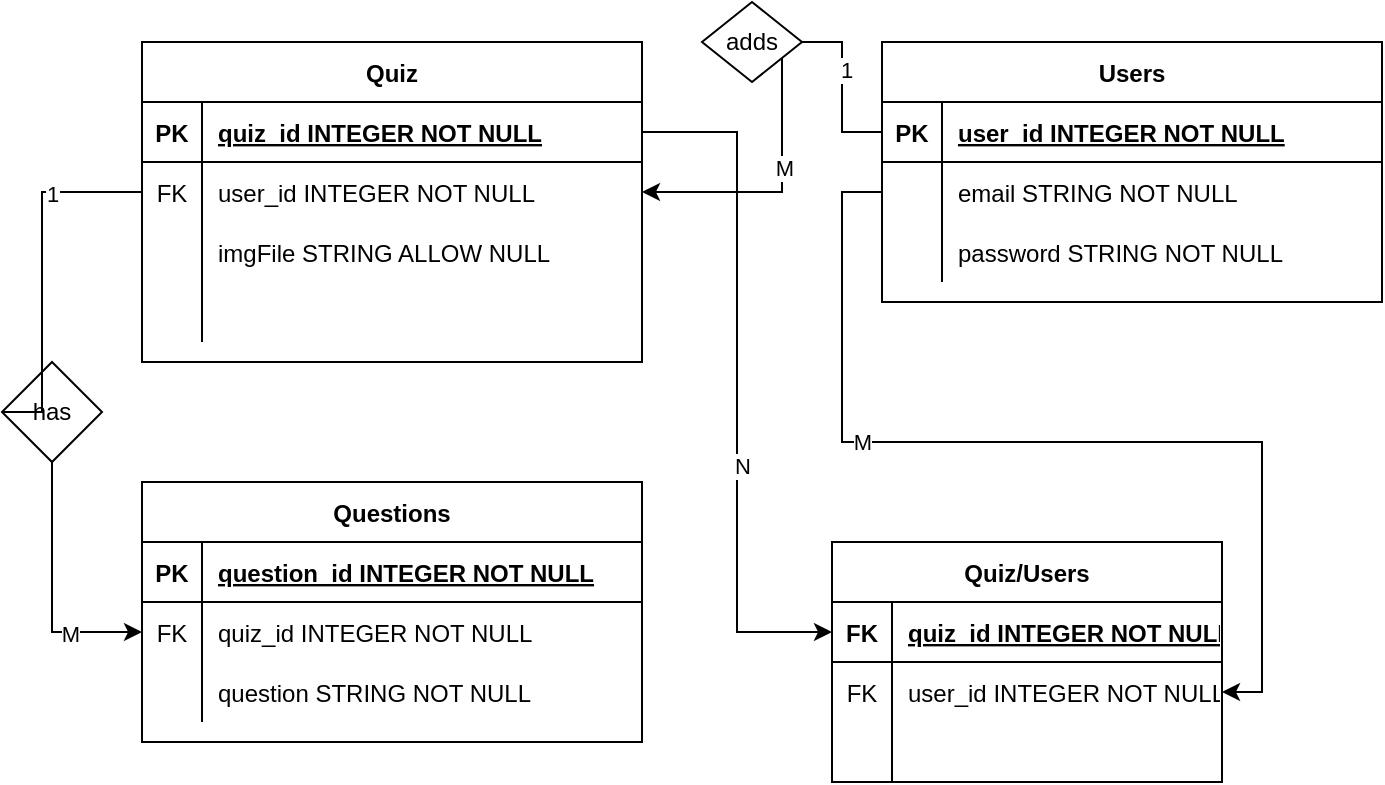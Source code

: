 <mxfile version="17.4.0" type="device"><diagram id="R2lEEEUBdFMjLlhIrx00" name="Page-1"><mxGraphModel dx="695" dy="769" grid="1" gridSize="10" guides="1" tooltips="1" connect="1" arrows="1" fold="1" page="1" pageScale="1" pageWidth="850" pageHeight="1100" math="0" shadow="0" extFonts="Permanent Marker^https://fonts.googleapis.com/css?family=Permanent+Marker"><root><mxCell id="0"/><mxCell id="1" parent="0"/><mxCell id="C-vyLk0tnHw3VtMMgP7b-2" value="Users" style="shape=table;startSize=30;container=1;collapsible=1;childLayout=tableLayout;fixedRows=1;rowLines=0;fontStyle=1;align=center;resizeLast=1;" parent="1" vertex="1"><mxGeometry x="450" y="120" width="250" height="130" as="geometry"/></mxCell><mxCell id="C-vyLk0tnHw3VtMMgP7b-3" value="" style="shape=partialRectangle;collapsible=0;dropTarget=0;pointerEvents=0;fillColor=none;points=[[0,0.5],[1,0.5]];portConstraint=eastwest;top=0;left=0;right=0;bottom=1;" parent="C-vyLk0tnHw3VtMMgP7b-2" vertex="1"><mxGeometry y="30" width="250" height="30" as="geometry"/></mxCell><mxCell id="C-vyLk0tnHw3VtMMgP7b-4" value="PK" style="shape=partialRectangle;overflow=hidden;connectable=0;fillColor=none;top=0;left=0;bottom=0;right=0;fontStyle=1;" parent="C-vyLk0tnHw3VtMMgP7b-3" vertex="1"><mxGeometry width="30" height="30" as="geometry"/></mxCell><mxCell id="C-vyLk0tnHw3VtMMgP7b-5" value="user_id INTEGER NOT NULL" style="shape=partialRectangle;overflow=hidden;connectable=0;fillColor=none;top=0;left=0;bottom=0;right=0;align=left;spacingLeft=6;fontStyle=5;" parent="C-vyLk0tnHw3VtMMgP7b-3" vertex="1"><mxGeometry x="30" width="220" height="30" as="geometry"/></mxCell><mxCell id="C-vyLk0tnHw3VtMMgP7b-6" value="" style="shape=partialRectangle;collapsible=0;dropTarget=0;pointerEvents=0;fillColor=none;points=[[0,0.5],[1,0.5]];portConstraint=eastwest;top=0;left=0;right=0;bottom=0;" parent="C-vyLk0tnHw3VtMMgP7b-2" vertex="1"><mxGeometry y="60" width="250" height="30" as="geometry"/></mxCell><mxCell id="C-vyLk0tnHw3VtMMgP7b-7" value="" style="shape=partialRectangle;overflow=hidden;connectable=0;fillColor=none;top=0;left=0;bottom=0;right=0;" parent="C-vyLk0tnHw3VtMMgP7b-6" vertex="1"><mxGeometry width="30" height="30" as="geometry"/></mxCell><mxCell id="C-vyLk0tnHw3VtMMgP7b-8" value="email STRING NOT NULL" style="shape=partialRectangle;overflow=hidden;connectable=0;fillColor=none;top=0;left=0;bottom=0;right=0;align=left;spacingLeft=6;" parent="C-vyLk0tnHw3VtMMgP7b-6" vertex="1"><mxGeometry x="30" width="220" height="30" as="geometry"/></mxCell><mxCell id="C-vyLk0tnHw3VtMMgP7b-9" value="" style="shape=partialRectangle;collapsible=0;dropTarget=0;pointerEvents=0;fillColor=none;points=[[0,0.5],[1,0.5]];portConstraint=eastwest;top=0;left=0;right=0;bottom=0;" parent="C-vyLk0tnHw3VtMMgP7b-2" vertex="1"><mxGeometry y="90" width="250" height="30" as="geometry"/></mxCell><mxCell id="C-vyLk0tnHw3VtMMgP7b-10" value="" style="shape=partialRectangle;overflow=hidden;connectable=0;fillColor=none;top=0;left=0;bottom=0;right=0;" parent="C-vyLk0tnHw3VtMMgP7b-9" vertex="1"><mxGeometry width="30" height="30" as="geometry"/></mxCell><mxCell id="C-vyLk0tnHw3VtMMgP7b-11" value="password STRING NOT NULL" style="shape=partialRectangle;overflow=hidden;connectable=0;fillColor=none;top=0;left=0;bottom=0;right=0;align=left;spacingLeft=6;" parent="C-vyLk0tnHw3VtMMgP7b-9" vertex="1"><mxGeometry x="30" width="220" height="30" as="geometry"/></mxCell><mxCell id="C-vyLk0tnHw3VtMMgP7b-23" value="Questions" style="shape=table;startSize=30;container=1;collapsible=1;childLayout=tableLayout;fixedRows=1;rowLines=0;fontStyle=1;align=center;resizeLast=1;" parent="1" vertex="1"><mxGeometry x="80" y="340" width="250" height="130" as="geometry"/></mxCell><mxCell id="C-vyLk0tnHw3VtMMgP7b-24" value="" style="shape=partialRectangle;collapsible=0;dropTarget=0;pointerEvents=0;fillColor=none;points=[[0,0.5],[1,0.5]];portConstraint=eastwest;top=0;left=0;right=0;bottom=1;" parent="C-vyLk0tnHw3VtMMgP7b-23" vertex="1"><mxGeometry y="30" width="250" height="30" as="geometry"/></mxCell><mxCell id="C-vyLk0tnHw3VtMMgP7b-25" value="PK" style="shape=partialRectangle;overflow=hidden;connectable=0;fillColor=none;top=0;left=0;bottom=0;right=0;fontStyle=1;" parent="C-vyLk0tnHw3VtMMgP7b-24" vertex="1"><mxGeometry width="30" height="30" as="geometry"><mxRectangle width="30" height="30" as="alternateBounds"/></mxGeometry></mxCell><mxCell id="C-vyLk0tnHw3VtMMgP7b-26" value="question_id INTEGER NOT NULL" style="shape=partialRectangle;overflow=hidden;connectable=0;fillColor=none;top=0;left=0;bottom=0;right=0;align=left;spacingLeft=6;fontStyle=5;" parent="C-vyLk0tnHw3VtMMgP7b-24" vertex="1"><mxGeometry x="30" width="220" height="30" as="geometry"><mxRectangle width="220" height="30" as="alternateBounds"/></mxGeometry></mxCell><mxCell id="C-vyLk0tnHw3VtMMgP7b-27" value="" style="shape=partialRectangle;collapsible=0;dropTarget=0;pointerEvents=0;fillColor=none;points=[[0,0.5],[1,0.5]];portConstraint=eastwest;top=0;left=0;right=0;bottom=0;" parent="C-vyLk0tnHw3VtMMgP7b-23" vertex="1"><mxGeometry y="60" width="250" height="30" as="geometry"/></mxCell><mxCell id="C-vyLk0tnHw3VtMMgP7b-28" value="FK" style="shape=partialRectangle;overflow=hidden;connectable=0;fillColor=none;top=0;left=0;bottom=0;right=0;" parent="C-vyLk0tnHw3VtMMgP7b-27" vertex="1"><mxGeometry width="30" height="30" as="geometry"><mxRectangle width="30" height="30" as="alternateBounds"/></mxGeometry></mxCell><mxCell id="C-vyLk0tnHw3VtMMgP7b-29" value="quiz_id INTEGER NOT NULL" style="shape=partialRectangle;overflow=hidden;connectable=0;fillColor=none;top=0;left=0;bottom=0;right=0;align=left;spacingLeft=6;" parent="C-vyLk0tnHw3VtMMgP7b-27" vertex="1"><mxGeometry x="30" width="220" height="30" as="geometry"><mxRectangle width="220" height="30" as="alternateBounds"/></mxGeometry></mxCell><mxCell id="rpBbFwH1d6ttA4eePEH--14" value="" style="shape=partialRectangle;collapsible=0;dropTarget=0;pointerEvents=0;fillColor=none;points=[[0,0.5],[1,0.5]];portConstraint=eastwest;top=0;left=0;right=0;bottom=0;" vertex="1" parent="C-vyLk0tnHw3VtMMgP7b-23"><mxGeometry y="90" width="250" height="30" as="geometry"/></mxCell><mxCell id="rpBbFwH1d6ttA4eePEH--15" value="" style="shape=partialRectangle;overflow=hidden;connectable=0;fillColor=none;top=0;left=0;bottom=0;right=0;" vertex="1" parent="rpBbFwH1d6ttA4eePEH--14"><mxGeometry width="30" height="30" as="geometry"><mxRectangle width="30" height="30" as="alternateBounds"/></mxGeometry></mxCell><mxCell id="rpBbFwH1d6ttA4eePEH--16" value="question STRING NOT NULL" style="shape=partialRectangle;overflow=hidden;connectable=0;fillColor=none;top=0;left=0;bottom=0;right=0;align=left;spacingLeft=6;" vertex="1" parent="rpBbFwH1d6ttA4eePEH--14"><mxGeometry x="30" width="220" height="30" as="geometry"><mxRectangle width="220" height="30" as="alternateBounds"/></mxGeometry></mxCell><mxCell id="rpBbFwH1d6ttA4eePEH--1" value="Quiz" style="shape=table;startSize=30;container=1;collapsible=1;childLayout=tableLayout;fixedRows=1;rowLines=0;fontStyle=1;align=center;resizeLast=1;" vertex="1" parent="1"><mxGeometry x="80" y="120" width="250" height="160" as="geometry"/></mxCell><mxCell id="rpBbFwH1d6ttA4eePEH--2" value="" style="shape=partialRectangle;collapsible=0;dropTarget=0;pointerEvents=0;fillColor=none;points=[[0,0.5],[1,0.5]];portConstraint=eastwest;top=0;left=0;right=0;bottom=1;" vertex="1" parent="rpBbFwH1d6ttA4eePEH--1"><mxGeometry y="30" width="250" height="30" as="geometry"/></mxCell><mxCell id="rpBbFwH1d6ttA4eePEH--3" value="PK" style="shape=partialRectangle;overflow=hidden;connectable=0;fillColor=none;top=0;left=0;bottom=0;right=0;fontStyle=1;" vertex="1" parent="rpBbFwH1d6ttA4eePEH--2"><mxGeometry width="30" height="30" as="geometry"><mxRectangle width="30" height="30" as="alternateBounds"/></mxGeometry></mxCell><mxCell id="rpBbFwH1d6ttA4eePEH--4" value="quiz_id INTEGER NOT NULL" style="shape=partialRectangle;overflow=hidden;connectable=0;fillColor=none;top=0;left=0;bottom=0;right=0;align=left;spacingLeft=6;fontStyle=5;" vertex="1" parent="rpBbFwH1d6ttA4eePEH--2"><mxGeometry x="30" width="220" height="30" as="geometry"><mxRectangle width="220" height="30" as="alternateBounds"/></mxGeometry></mxCell><mxCell id="rpBbFwH1d6ttA4eePEH--5" value="" style="shape=partialRectangle;collapsible=0;dropTarget=0;pointerEvents=0;fillColor=none;points=[[0,0.5],[1,0.5]];portConstraint=eastwest;top=0;left=0;right=0;bottom=0;" vertex="1" parent="rpBbFwH1d6ttA4eePEH--1"><mxGeometry y="60" width="250" height="30" as="geometry"/></mxCell><mxCell id="rpBbFwH1d6ttA4eePEH--6" value="FK" style="shape=partialRectangle;overflow=hidden;connectable=0;fillColor=none;top=0;left=0;bottom=0;right=0;" vertex="1" parent="rpBbFwH1d6ttA4eePEH--5"><mxGeometry width="30" height="30" as="geometry"><mxRectangle width="30" height="30" as="alternateBounds"/></mxGeometry></mxCell><mxCell id="rpBbFwH1d6ttA4eePEH--7" value="user_id INTEGER NOT NULL" style="shape=partialRectangle;overflow=hidden;connectable=0;fillColor=none;top=0;left=0;bottom=0;right=0;align=left;spacingLeft=6;" vertex="1" parent="rpBbFwH1d6ttA4eePEH--5"><mxGeometry x="30" width="220" height="30" as="geometry"><mxRectangle width="220" height="30" as="alternateBounds"/></mxGeometry></mxCell><mxCell id="rpBbFwH1d6ttA4eePEH--8" value="" style="shape=partialRectangle;collapsible=0;dropTarget=0;pointerEvents=0;fillColor=none;points=[[0,0.5],[1,0.5]];portConstraint=eastwest;top=0;left=0;right=0;bottom=0;" vertex="1" parent="rpBbFwH1d6ttA4eePEH--1"><mxGeometry y="90" width="250" height="30" as="geometry"/></mxCell><mxCell id="rpBbFwH1d6ttA4eePEH--9" value="" style="shape=partialRectangle;overflow=hidden;connectable=0;fillColor=none;top=0;left=0;bottom=0;right=0;" vertex="1" parent="rpBbFwH1d6ttA4eePEH--8"><mxGeometry width="30" height="30" as="geometry"><mxRectangle width="30" height="30" as="alternateBounds"/></mxGeometry></mxCell><mxCell id="rpBbFwH1d6ttA4eePEH--10" value="imgFile STRING ALLOW NULL" style="shape=partialRectangle;overflow=hidden;connectable=0;fillColor=none;top=0;left=0;bottom=0;right=0;align=left;spacingLeft=6;" vertex="1" parent="rpBbFwH1d6ttA4eePEH--8"><mxGeometry x="30" width="220" height="30" as="geometry"><mxRectangle width="220" height="30" as="alternateBounds"/></mxGeometry></mxCell><mxCell id="rpBbFwH1d6ttA4eePEH--11" value="" style="shape=partialRectangle;collapsible=0;dropTarget=0;pointerEvents=0;fillColor=none;points=[[0,0.5],[1,0.5]];portConstraint=eastwest;top=0;left=0;right=0;bottom=0;" vertex="1" parent="rpBbFwH1d6ttA4eePEH--1"><mxGeometry y="120" width="250" height="30" as="geometry"/></mxCell><mxCell id="rpBbFwH1d6ttA4eePEH--12" value="" style="shape=partialRectangle;overflow=hidden;connectable=0;fillColor=none;top=0;left=0;bottom=0;right=0;" vertex="1" parent="rpBbFwH1d6ttA4eePEH--11"><mxGeometry width="30" height="30" as="geometry"><mxRectangle width="30" height="30" as="alternateBounds"/></mxGeometry></mxCell><mxCell id="rpBbFwH1d6ttA4eePEH--13" value="" style="shape=partialRectangle;overflow=hidden;connectable=0;fillColor=none;top=0;left=0;bottom=0;right=0;align=left;spacingLeft=6;" vertex="1" parent="rpBbFwH1d6ttA4eePEH--11"><mxGeometry x="30" width="220" height="30" as="geometry"><mxRectangle width="220" height="30" as="alternateBounds"/></mxGeometry></mxCell><mxCell id="rpBbFwH1d6ttA4eePEH--18" style="edgeStyle=orthogonalEdgeStyle;rounded=0;orthogonalLoop=1;jettySize=auto;html=1;entryX=0;entryY=0.5;entryDx=0;entryDy=0;startArrow=none;" edge="1" parent="1" source="rpBbFwH1d6ttA4eePEH--30" target="C-vyLk0tnHw3VtMMgP7b-27"><mxGeometry relative="1" as="geometry"/></mxCell><mxCell id="rpBbFwH1d6ttA4eePEH--20" value="M" style="edgeLabel;html=1;align=center;verticalAlign=middle;resizable=0;points=[];" vertex="1" connectable="0" parent="rpBbFwH1d6ttA4eePEH--18"><mxGeometry x="0.439" y="-1" relative="1" as="geometry"><mxPoint as="offset"/></mxGeometry></mxCell><mxCell id="rpBbFwH1d6ttA4eePEH--21" style="edgeStyle=orthogonalEdgeStyle;rounded=0;orthogonalLoop=1;jettySize=auto;html=1;entryX=1;entryY=0.5;entryDx=0;entryDy=0;startArrow=none;" edge="1" parent="1" source="rpBbFwH1d6ttA4eePEH--24" target="rpBbFwH1d6ttA4eePEH--5"><mxGeometry relative="1" as="geometry"><Array as="points"><mxPoint x="400" y="195"/></Array></mxGeometry></mxCell><mxCell id="rpBbFwH1d6ttA4eePEH--29" value="M" style="edgeLabel;html=1;align=center;verticalAlign=middle;resizable=0;points=[];" vertex="1" connectable="0" parent="rpBbFwH1d6ttA4eePEH--21"><mxGeometry x="-0.2" y="1" relative="1" as="geometry"><mxPoint as="offset"/></mxGeometry></mxCell><mxCell id="rpBbFwH1d6ttA4eePEH--24" value="adds" style="rhombus;whiteSpace=wrap;html=1;" vertex="1" parent="1"><mxGeometry x="360" y="100" width="50" height="40" as="geometry"/></mxCell><mxCell id="rpBbFwH1d6ttA4eePEH--25" value="" style="edgeStyle=orthogonalEdgeStyle;rounded=0;orthogonalLoop=1;jettySize=auto;html=1;entryX=1;entryY=0.5;entryDx=0;entryDy=0;endArrow=none;" edge="1" parent="1" source="C-vyLk0tnHw3VtMMgP7b-3" target="rpBbFwH1d6ttA4eePEH--24"><mxGeometry relative="1" as="geometry"><mxPoint x="450" y="165" as="sourcePoint"/><mxPoint x="330" y="195" as="targetPoint"/></mxGeometry></mxCell><mxCell id="rpBbFwH1d6ttA4eePEH--28" value="1" style="edgeLabel;html=1;align=center;verticalAlign=middle;resizable=0;points=[];" vertex="1" connectable="0" parent="rpBbFwH1d6ttA4eePEH--25"><mxGeometry x="0.2" y="-2" relative="1" as="geometry"><mxPoint as="offset"/></mxGeometry></mxCell><mxCell id="rpBbFwH1d6ttA4eePEH--30" value="has" style="rhombus;whiteSpace=wrap;html=1;" vertex="1" parent="1"><mxGeometry x="10" y="280" width="50" height="50" as="geometry"/></mxCell><mxCell id="rpBbFwH1d6ttA4eePEH--31" value="" style="edgeStyle=orthogonalEdgeStyle;rounded=0;orthogonalLoop=1;jettySize=auto;html=1;entryX=0;entryY=0.5;entryDx=0;entryDy=0;endArrow=none;" edge="1" parent="1" source="rpBbFwH1d6ttA4eePEH--5" target="rpBbFwH1d6ttA4eePEH--30"><mxGeometry relative="1" as="geometry"><mxPoint x="80" y="195" as="sourcePoint"/><mxPoint x="80" y="415" as="targetPoint"/><Array as="points"><mxPoint x="30" y="195"/><mxPoint x="30" y="305"/></Array></mxGeometry></mxCell><mxCell id="rpBbFwH1d6ttA4eePEH--32" value="1" style="edgeLabel;html=1;align=center;verticalAlign=middle;resizable=0;points=[];" vertex="1" connectable="0" parent="rpBbFwH1d6ttA4eePEH--31"><mxGeometry x="-0.5" y="1" relative="1" as="geometry"><mxPoint as="offset"/></mxGeometry></mxCell><mxCell id="rpBbFwH1d6ttA4eePEH--34" value="Quiz/Users" style="shape=table;startSize=30;container=1;collapsible=1;childLayout=tableLayout;fixedRows=1;rowLines=0;fontStyle=1;align=center;resizeLast=1;" vertex="1" parent="1"><mxGeometry x="425" y="370" width="195" height="120" as="geometry"/></mxCell><mxCell id="rpBbFwH1d6ttA4eePEH--35" value="" style="shape=partialRectangle;collapsible=0;dropTarget=0;pointerEvents=0;fillColor=none;points=[[0,0.5],[1,0.5]];portConstraint=eastwest;top=0;left=0;right=0;bottom=1;" vertex="1" parent="rpBbFwH1d6ttA4eePEH--34"><mxGeometry y="30" width="195" height="30" as="geometry"/></mxCell><mxCell id="rpBbFwH1d6ttA4eePEH--36" value="FK" style="shape=partialRectangle;overflow=hidden;connectable=0;fillColor=none;top=0;left=0;bottom=0;right=0;fontStyle=1;" vertex="1" parent="rpBbFwH1d6ttA4eePEH--35"><mxGeometry width="30" height="30" as="geometry"><mxRectangle width="30" height="30" as="alternateBounds"/></mxGeometry></mxCell><mxCell id="rpBbFwH1d6ttA4eePEH--37" value="quiz_id INTEGER NOT NULL" style="shape=partialRectangle;overflow=hidden;connectable=0;fillColor=none;top=0;left=0;bottom=0;right=0;align=left;spacingLeft=6;fontStyle=5;" vertex="1" parent="rpBbFwH1d6ttA4eePEH--35"><mxGeometry x="30" width="165" height="30" as="geometry"><mxRectangle width="165" height="30" as="alternateBounds"/></mxGeometry></mxCell><mxCell id="rpBbFwH1d6ttA4eePEH--38" value="" style="shape=partialRectangle;collapsible=0;dropTarget=0;pointerEvents=0;fillColor=none;points=[[0,0.5],[1,0.5]];portConstraint=eastwest;top=0;left=0;right=0;bottom=0;" vertex="1" parent="rpBbFwH1d6ttA4eePEH--34"><mxGeometry y="60" width="195" height="30" as="geometry"/></mxCell><mxCell id="rpBbFwH1d6ttA4eePEH--39" value="FK" style="shape=partialRectangle;overflow=hidden;connectable=0;fillColor=none;top=0;left=0;bottom=0;right=0;" vertex="1" parent="rpBbFwH1d6ttA4eePEH--38"><mxGeometry width="30" height="30" as="geometry"><mxRectangle width="30" height="30" as="alternateBounds"/></mxGeometry></mxCell><mxCell id="rpBbFwH1d6ttA4eePEH--40" value="user_id INTEGER NOT NULL" style="shape=partialRectangle;overflow=hidden;connectable=0;fillColor=none;top=0;left=0;bottom=0;right=0;align=left;spacingLeft=6;" vertex="1" parent="rpBbFwH1d6ttA4eePEH--38"><mxGeometry x="30" width="165" height="30" as="geometry"><mxRectangle width="165" height="30" as="alternateBounds"/></mxGeometry></mxCell><mxCell id="rpBbFwH1d6ttA4eePEH--41" value="" style="shape=partialRectangle;collapsible=0;dropTarget=0;pointerEvents=0;fillColor=none;points=[[0,0.5],[1,0.5]];portConstraint=eastwest;top=0;left=0;right=0;bottom=0;" vertex="1" parent="rpBbFwH1d6ttA4eePEH--34"><mxGeometry y="90" width="195" height="30" as="geometry"/></mxCell><mxCell id="rpBbFwH1d6ttA4eePEH--42" value="" style="shape=partialRectangle;overflow=hidden;connectable=0;fillColor=none;top=0;left=0;bottom=0;right=0;" vertex="1" parent="rpBbFwH1d6ttA4eePEH--41"><mxGeometry width="30" height="30" as="geometry"><mxRectangle width="30" height="30" as="alternateBounds"/></mxGeometry></mxCell><mxCell id="rpBbFwH1d6ttA4eePEH--43" value="" style="shape=partialRectangle;overflow=hidden;connectable=0;fillColor=none;top=0;left=0;bottom=0;right=0;align=left;spacingLeft=6;" vertex="1" parent="rpBbFwH1d6ttA4eePEH--41"><mxGeometry x="30" width="165" height="30" as="geometry"><mxRectangle width="165" height="30" as="alternateBounds"/></mxGeometry></mxCell><mxCell id="rpBbFwH1d6ttA4eePEH--46" style="edgeStyle=orthogonalEdgeStyle;rounded=0;orthogonalLoop=1;jettySize=auto;html=1;entryX=1;entryY=0.5;entryDx=0;entryDy=0;" edge="1" parent="1" source="C-vyLk0tnHw3VtMMgP7b-6" target="rpBbFwH1d6ttA4eePEH--38"><mxGeometry relative="1" as="geometry"><mxPoint x="630" y="310" as="targetPoint"/></mxGeometry></mxCell><mxCell id="rpBbFwH1d6ttA4eePEH--48" value="M" style="edgeLabel;html=1;align=center;verticalAlign=middle;resizable=0;points=[];" vertex="1" connectable="0" parent="rpBbFwH1d6ttA4eePEH--46"><mxGeometry x="-0.38" relative="1" as="geometry"><mxPoint as="offset"/></mxGeometry></mxCell><mxCell id="rpBbFwH1d6ttA4eePEH--47" style="edgeStyle=orthogonalEdgeStyle;rounded=0;orthogonalLoop=1;jettySize=auto;html=1;exitX=1;exitY=0.5;exitDx=0;exitDy=0;entryX=0;entryY=0.5;entryDx=0;entryDy=0;" edge="1" parent="1" source="rpBbFwH1d6ttA4eePEH--2" target="rpBbFwH1d6ttA4eePEH--35"><mxGeometry relative="1" as="geometry"/></mxCell><mxCell id="rpBbFwH1d6ttA4eePEH--49" value="N" style="edgeLabel;html=1;align=center;verticalAlign=middle;resizable=0;points=[];" vertex="1" connectable="0" parent="rpBbFwH1d6ttA4eePEH--47"><mxGeometry x="0.243" y="2" relative="1" as="geometry"><mxPoint as="offset"/></mxGeometry></mxCell></root></mxGraphModel></diagram></mxfile>